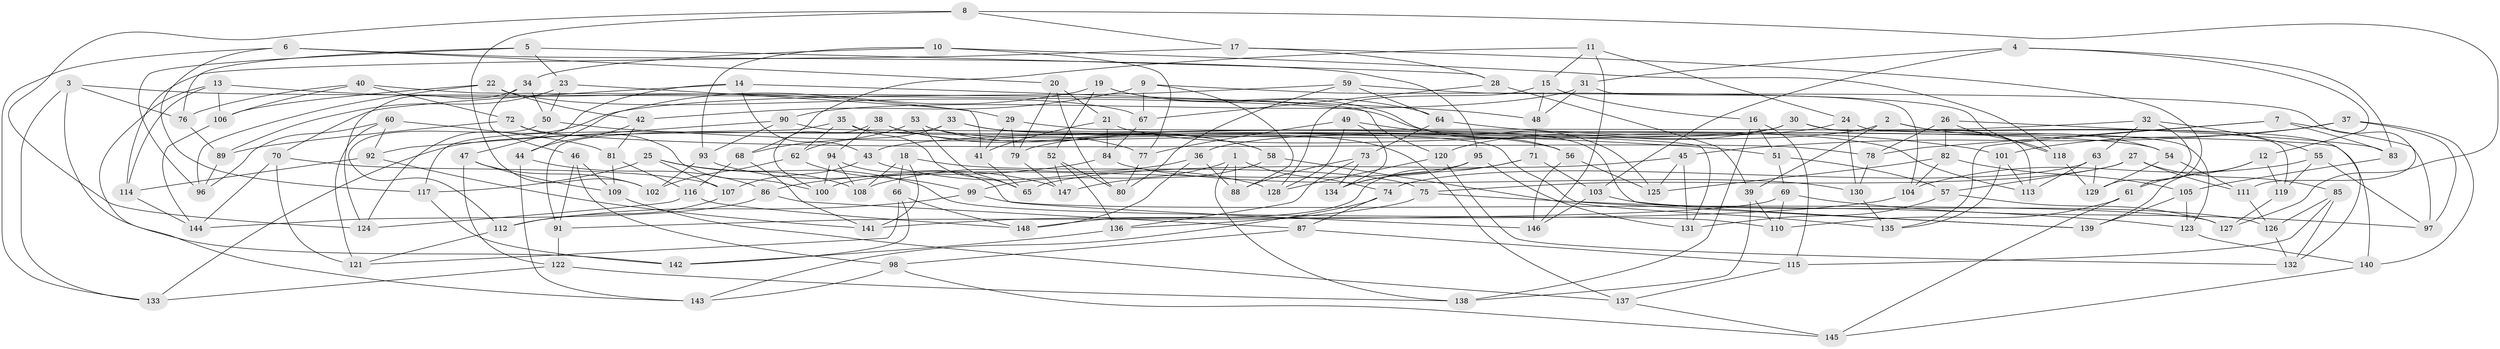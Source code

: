 // Generated by graph-tools (version 1.1) at 2025/57/03/09/25 04:57:17]
// undirected, 148 vertices, 296 edges
graph export_dot {
graph [start="1"]
  node [color=gray90,style=filled];
  1;
  2;
  3;
  4;
  5;
  6;
  7;
  8;
  9;
  10;
  11;
  12;
  13;
  14;
  15;
  16;
  17;
  18;
  19;
  20;
  21;
  22;
  23;
  24;
  25;
  26;
  27;
  28;
  29;
  30;
  31;
  32;
  33;
  34;
  35;
  36;
  37;
  38;
  39;
  40;
  41;
  42;
  43;
  44;
  45;
  46;
  47;
  48;
  49;
  50;
  51;
  52;
  53;
  54;
  55;
  56;
  57;
  58;
  59;
  60;
  61;
  62;
  63;
  64;
  65;
  66;
  67;
  68;
  69;
  70;
  71;
  72;
  73;
  74;
  75;
  76;
  77;
  78;
  79;
  80;
  81;
  82;
  83;
  84;
  85;
  86;
  87;
  88;
  89;
  90;
  91;
  92;
  93;
  94;
  95;
  96;
  97;
  98;
  99;
  100;
  101;
  102;
  103;
  104;
  105;
  106;
  107;
  108;
  109;
  110;
  111;
  112;
  113;
  114;
  115;
  116;
  117;
  118;
  119;
  120;
  121;
  122;
  123;
  124;
  125;
  126;
  127;
  128;
  129;
  130;
  131;
  132;
  133;
  134;
  135;
  136;
  137;
  138;
  139;
  140;
  141;
  142;
  143;
  144;
  145;
  146;
  147;
  148;
  1 -- 74;
  1 -- 138;
  1 -- 88;
  1 -- 99;
  2 -- 36;
  2 -- 39;
  2 -- 119;
  2 -- 54;
  3 -- 76;
  3 -- 133;
  3 -- 125;
  3 -- 142;
  4 -- 103;
  4 -- 12;
  4 -- 31;
  4 -- 83;
  5 -- 23;
  5 -- 76;
  5 -- 96;
  5 -- 28;
  6 -- 117;
  6 -- 95;
  6 -- 20;
  6 -- 133;
  7 -- 78;
  7 -- 97;
  7 -- 135;
  7 -- 83;
  8 -- 102;
  8 -- 17;
  8 -- 127;
  8 -- 124;
  9 -- 42;
  9 -- 67;
  9 -- 88;
  9 -- 118;
  10 -- 118;
  10 -- 93;
  10 -- 77;
  10 -- 34;
  11 -- 68;
  11 -- 24;
  11 -- 15;
  11 -- 146;
  12 -- 139;
  12 -- 61;
  12 -- 119;
  13 -- 106;
  13 -- 114;
  13 -- 29;
  13 -- 143;
  14 -- 47;
  14 -- 70;
  14 -- 48;
  14 -- 43;
  15 -- 48;
  15 -- 128;
  15 -- 16;
  16 -- 51;
  16 -- 138;
  16 -- 115;
  17 -- 61;
  17 -- 28;
  17 -- 114;
  18 -- 141;
  18 -- 66;
  18 -- 75;
  18 -- 108;
  19 -- 64;
  19 -- 56;
  19 -- 52;
  19 -- 44;
  20 -- 21;
  20 -- 79;
  20 -- 80;
  21 -- 84;
  21 -- 41;
  21 -- 113;
  22 -- 106;
  22 -- 96;
  22 -- 42;
  22 -- 67;
  23 -- 89;
  23 -- 50;
  23 -- 41;
  24 -- 130;
  24 -- 79;
  24 -- 123;
  25 -- 117;
  25 -- 107;
  25 -- 110;
  25 -- 108;
  26 -- 83;
  26 -- 78;
  26 -- 82;
  26 -- 118;
  27 -- 111;
  27 -- 75;
  27 -- 57;
  27 -- 85;
  28 -- 67;
  28 -- 39;
  29 -- 140;
  29 -- 41;
  29 -- 79;
  30 -- 133;
  30 -- 120;
  30 -- 132;
  30 -- 113;
  31 -- 104;
  31 -- 90;
  31 -- 48;
  32 -- 55;
  32 -- 129;
  32 -- 43;
  32 -- 63;
  33 -- 54;
  33 -- 117;
  33 -- 62;
  33 -- 56;
  34 -- 124;
  34 -- 46;
  34 -- 50;
  35 -- 62;
  35 -- 139;
  35 -- 91;
  35 -- 65;
  36 -- 148;
  36 -- 108;
  36 -- 88;
  37 -- 45;
  37 -- 97;
  37 -- 101;
  37 -- 140;
  38 -- 100;
  38 -- 94;
  38 -- 77;
  38 -- 58;
  39 -- 138;
  39 -- 110;
  40 -- 106;
  40 -- 120;
  40 -- 76;
  40 -- 72;
  41 -- 65;
  42 -- 81;
  42 -- 44;
  43 -- 107;
  43 -- 128;
  44 -- 143;
  44 -- 86;
  45 -- 125;
  45 -- 65;
  45 -- 131;
  46 -- 109;
  46 -- 91;
  46 -- 98;
  47 -- 102;
  47 -- 109;
  47 -- 122;
  48 -- 71;
  49 -- 134;
  49 -- 128;
  49 -- 139;
  49 -- 77;
  50 -- 112;
  50 -- 51;
  51 -- 57;
  51 -- 69;
  52 -- 136;
  52 -- 147;
  52 -- 80;
  53 -- 68;
  53 -- 137;
  53 -- 58;
  53 -- 65;
  54 -- 129;
  54 -- 111;
  55 -- 97;
  55 -- 119;
  55 -- 104;
  56 -- 125;
  56 -- 146;
  57 -- 131;
  57 -- 127;
  58 -- 135;
  58 -- 147;
  59 -- 64;
  59 -- 80;
  59 -- 111;
  59 -- 124;
  60 -- 121;
  60 -- 96;
  60 -- 92;
  60 -- 81;
  61 -- 145;
  61 -- 110;
  62 -- 99;
  62 -- 102;
  63 -- 113;
  63 -- 74;
  63 -- 129;
  64 -- 73;
  64 -- 101;
  66 -- 142;
  66 -- 121;
  66 -- 148;
  67 -- 84;
  68 -- 116;
  68 -- 141;
  69 -- 97;
  69 -- 91;
  69 -- 110;
  70 -- 107;
  70 -- 121;
  70 -- 144;
  71 -- 148;
  71 -- 103;
  71 -- 134;
  72 -- 78;
  72 -- 89;
  72 -- 100;
  73 -- 134;
  73 -- 136;
  73 -- 88;
  74 -- 143;
  74 -- 87;
  75 -- 123;
  75 -- 136;
  76 -- 89;
  77 -- 80;
  78 -- 130;
  79 -- 147;
  81 -- 109;
  81 -- 116;
  82 -- 105;
  82 -- 125;
  82 -- 104;
  83 -- 105;
  84 -- 130;
  84 -- 86;
  85 -- 132;
  85 -- 126;
  85 -- 115;
  86 -- 144;
  86 -- 87;
  87 -- 115;
  87 -- 98;
  89 -- 96;
  90 -- 92;
  90 -- 131;
  90 -- 93;
  91 -- 122;
  92 -- 141;
  92 -- 114;
  93 -- 102;
  93 -- 147;
  94 -- 108;
  94 -- 146;
  94 -- 100;
  95 -- 131;
  95 -- 134;
  95 -- 100;
  98 -- 145;
  98 -- 143;
  99 -- 127;
  99 -- 112;
  101 -- 135;
  101 -- 113;
  103 -- 126;
  103 -- 146;
  104 -- 141;
  105 -- 139;
  105 -- 123;
  106 -- 144;
  107 -- 112;
  109 -- 137;
  111 -- 126;
  112 -- 121;
  114 -- 144;
  115 -- 137;
  116 -- 148;
  116 -- 124;
  117 -- 142;
  118 -- 129;
  119 -- 127;
  120 -- 128;
  120 -- 132;
  122 -- 133;
  122 -- 138;
  123 -- 140;
  126 -- 132;
  130 -- 135;
  136 -- 142;
  137 -- 145;
  140 -- 145;
}
